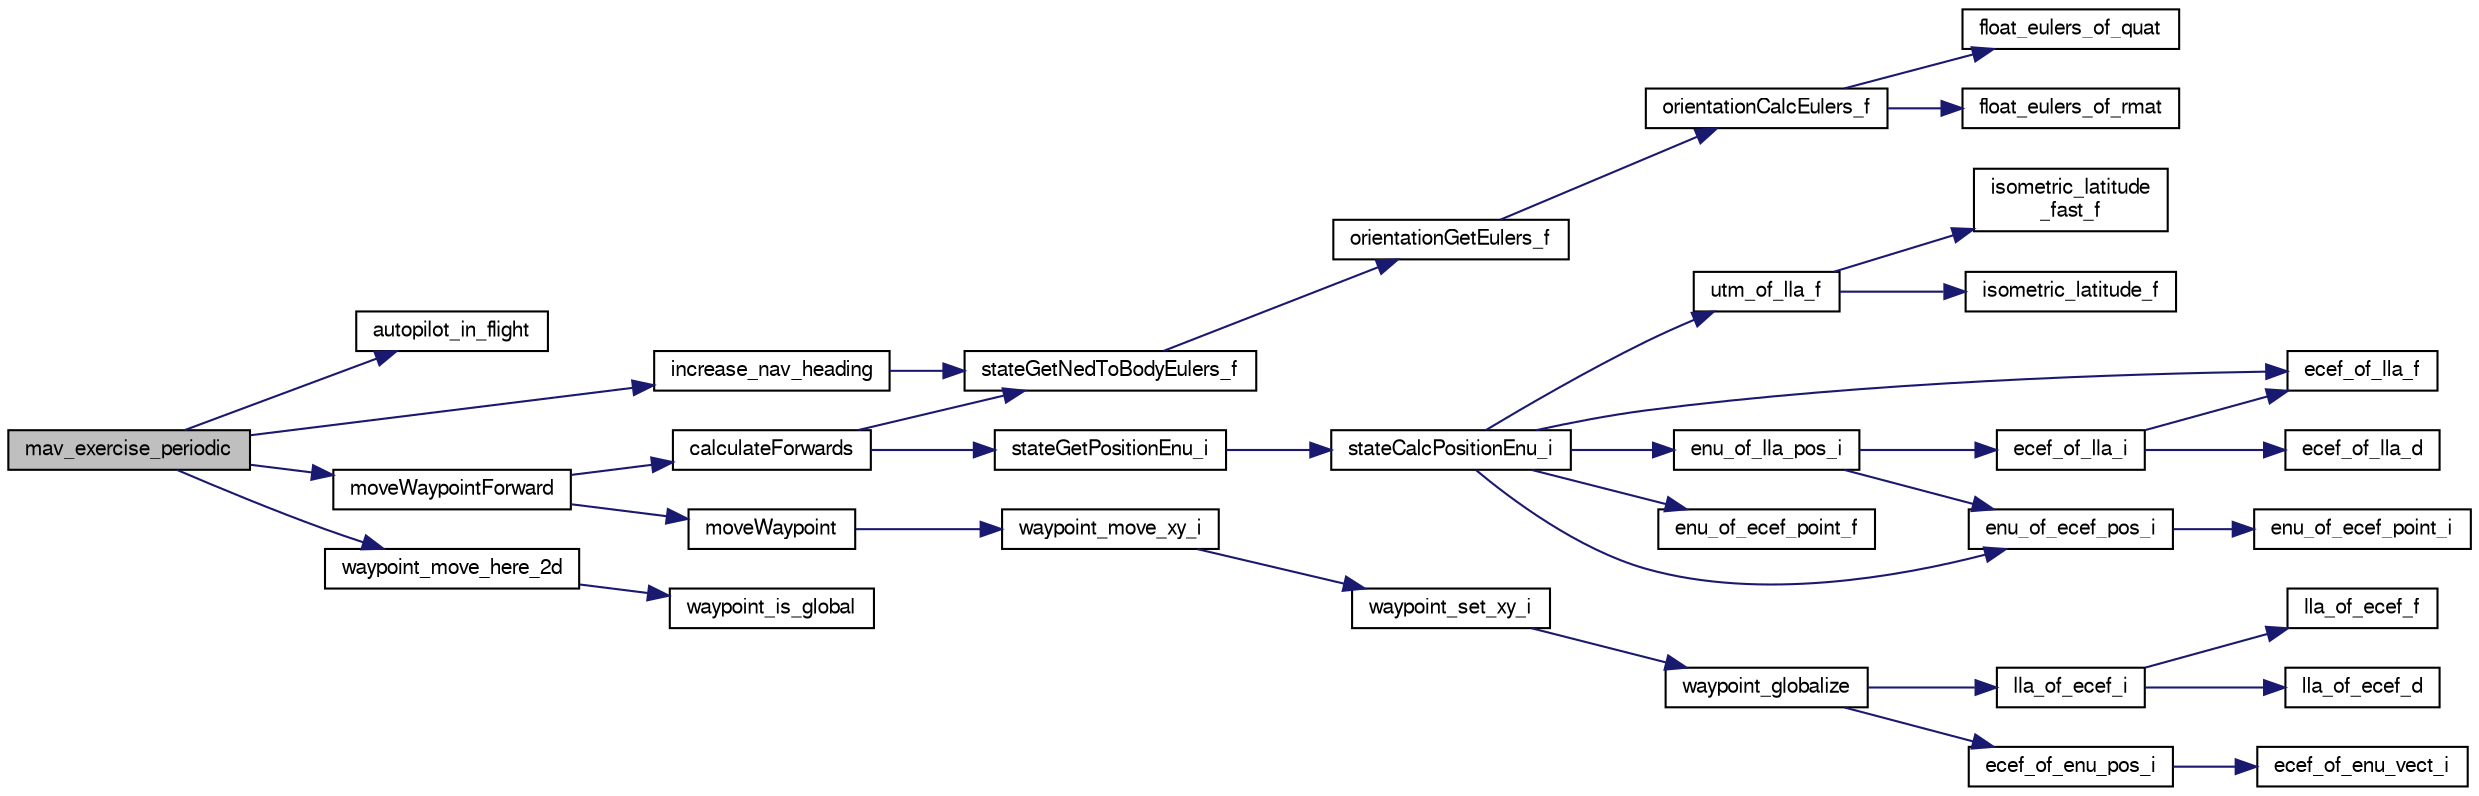 digraph "mav_exercise_periodic"
{
  edge [fontname="FreeSans",fontsize="10",labelfontname="FreeSans",labelfontsize="10"];
  node [fontname="FreeSans",fontsize="10",shape=record];
  rankdir="LR";
  Node1 [label="mav_exercise_periodic",height=0.2,width=0.4,color="black", fillcolor="grey75", style="filled", fontcolor="black"];
  Node1 -> Node2 [color="midnightblue",fontsize="10",style="solid",fontname="FreeSans"];
  Node2 [label="autopilot_in_flight",height=0.2,width=0.4,color="black", fillcolor="white", style="filled",URL="$autopilot_8c.html#aa0968d46fbee148348a7e062afac69a6",tooltip="get in_flight flag "];
  Node1 -> Node3 [color="midnightblue",fontsize="10",style="solid",fontname="FreeSans"];
  Node3 [label="increase_nav_heading",height=0.2,width=0.4,color="black", fillcolor="white", style="filled",URL="$mav__exercise_8c.html#a08a1d68e3ca11c59b626bcb35ccf332e"];
  Node3 -> Node4 [color="midnightblue",fontsize="10",style="solid",fontname="FreeSans"];
  Node4 [label="stateGetNedToBodyEulers_f",height=0.2,width=0.4,color="black", fillcolor="white", style="filled",URL="$group__state__attitude.html#ga9a5e6bac6e7d78e1b33430e73344615b",tooltip="Get vehicle body attitude euler angles (float). "];
  Node4 -> Node5 [color="midnightblue",fontsize="10",style="solid",fontname="FreeSans"];
  Node5 [label="orientationGetEulers_f",height=0.2,width=0.4,color="black", fillcolor="white", style="filled",URL="$group__math__orientation__representation.html#gaaae3838d0b45682d48257d5dbfff3030",tooltip="Get vehicle body attitude euler angles (float). "];
  Node5 -> Node6 [color="midnightblue",fontsize="10",style="solid",fontname="FreeSans"];
  Node6 [label="orientationCalcEulers_f",height=0.2,width=0.4,color="black", fillcolor="white", style="filled",URL="$group__math__orientation__representation.html#ga8b8bf1c74adb971f399f0dd4f84d9388"];
  Node6 -> Node7 [color="midnightblue",fontsize="10",style="solid",fontname="FreeSans"];
  Node7 [label="float_eulers_of_rmat",height=0.2,width=0.4,color="black", fillcolor="white", style="filled",URL="$group__math__algebra__float.html#gac568e7074d2732d1237f80898c1dfb76"];
  Node6 -> Node8 [color="midnightblue",fontsize="10",style="solid",fontname="FreeSans"];
  Node8 [label="float_eulers_of_quat",height=0.2,width=0.4,color="black", fillcolor="white", style="filled",URL="$group__math__algebra__float.html#gacd48accfe6eaac320b0d651d894e1db8",tooltip="euler rotation &#39;ZYX&#39; "];
  Node1 -> Node9 [color="midnightblue",fontsize="10",style="solid",fontname="FreeSans"];
  Node9 [label="moveWaypointForward",height=0.2,width=0.4,color="black", fillcolor="white", style="filled",URL="$mav__exercise_8c.html#a72ecd5c8947f92bac5d0c6967dbec35b"];
  Node9 -> Node10 [color="midnightblue",fontsize="10",style="solid",fontname="FreeSans"];
  Node10 [label="calculateForwards",height=0.2,width=0.4,color="black", fillcolor="white", style="filled",URL="$mav__exercise_8c.html#a4e5570532574857283bde2f3437c5375"];
  Node10 -> Node4 [color="midnightblue",fontsize="10",style="solid",fontname="FreeSans"];
  Node10 -> Node11 [color="midnightblue",fontsize="10",style="solid",fontname="FreeSans"];
  Node11 [label="stateGetPositionEnu_i",height=0.2,width=0.4,color="black", fillcolor="white", style="filled",URL="$group__state__position.html#gaf326b26862d91ded4ee4e856a511df47",tooltip="Get position in local ENU coordinates (int). "];
  Node11 -> Node12 [color="midnightblue",fontsize="10",style="solid",fontname="FreeSans"];
  Node12 [label="stateCalcPositionEnu_i",height=0.2,width=0.4,color="black", fillcolor="white", style="filled",URL="$group__state__position.html#gaf61c3a86bc000852a2d27d5727ceaa91"];
  Node12 -> Node13 [color="midnightblue",fontsize="10",style="solid",fontname="FreeSans"];
  Node13 [label="enu_of_ecef_pos_i",height=0.2,width=0.4,color="black", fillcolor="white", style="filled",URL="$group__math__geodetic__int.html#ga710a45725431766f0a003ba93cb58a11",tooltip="Convert a ECEF position to local ENU. "];
  Node13 -> Node14 [color="midnightblue",fontsize="10",style="solid",fontname="FreeSans"];
  Node14 [label="enu_of_ecef_point_i",height=0.2,width=0.4,color="black", fillcolor="white", style="filled",URL="$group__math__geodetic__int.html#ga85bcbfc73a43b120465422ec55647573",tooltip="Convert a point from ECEF to local ENU. "];
  Node12 -> Node15 [color="midnightblue",fontsize="10",style="solid",fontname="FreeSans"];
  Node15 [label="enu_of_ecef_point_f",height=0.2,width=0.4,color="black", fillcolor="white", style="filled",URL="$pprz__geodetic__float_8c.html#a2a82ebdce90a3e41d54f72c5e787fcd0"];
  Node12 -> Node16 [color="midnightblue",fontsize="10",style="solid",fontname="FreeSans"];
  Node16 [label="ecef_of_lla_f",height=0.2,width=0.4,color="black", fillcolor="white", style="filled",URL="$pprz__geodetic__float_8c.html#a65bc5ba8b61d014ca659035759cc001c"];
  Node12 -> Node17 [color="midnightblue",fontsize="10",style="solid",fontname="FreeSans"];
  Node17 [label="enu_of_lla_pos_i",height=0.2,width=0.4,color="black", fillcolor="white", style="filled",URL="$group__math__geodetic__int.html#gae42bb4930966f1c362524f95bb5d7d6e",tooltip="Convert a point from LLA to local ENU. "];
  Node17 -> Node18 [color="midnightblue",fontsize="10",style="solid",fontname="FreeSans"];
  Node18 [label="ecef_of_lla_i",height=0.2,width=0.4,color="black", fillcolor="white", style="filled",URL="$group__math__geodetic__int.html#ga386f7bf340618bf1454ca2a3b5086100",tooltip="Convert a LLA to ECEF. "];
  Node18 -> Node16 [color="midnightblue",fontsize="10",style="solid",fontname="FreeSans"];
  Node18 -> Node19 [color="midnightblue",fontsize="10",style="solid",fontname="FreeSans"];
  Node19 [label="ecef_of_lla_d",height=0.2,width=0.4,color="black", fillcolor="white", style="filled",URL="$group__math__geodetic__double.html#gae6608c48696daebf3382f08e655028d9"];
  Node17 -> Node13 [color="midnightblue",fontsize="10",style="solid",fontname="FreeSans"];
  Node12 -> Node20 [color="midnightblue",fontsize="10",style="solid",fontname="FreeSans"];
  Node20 [label="utm_of_lla_f",height=0.2,width=0.4,color="black", fillcolor="white", style="filled",URL="$pprz__geodetic__float_8c.html#af99d4775df518f30b741b49c26eceedd"];
  Node20 -> Node21 [color="midnightblue",fontsize="10",style="solid",fontname="FreeSans"];
  Node21 [label="isometric_latitude_f",height=0.2,width=0.4,color="black", fillcolor="white", style="filled",URL="$pprz__geodetic__float_8c.html#a25c5bd31de0ea0d0caf14a0d217ad3ea"];
  Node20 -> Node22 [color="midnightblue",fontsize="10",style="solid",fontname="FreeSans"];
  Node22 [label="isometric_latitude\l_fast_f",height=0.2,width=0.4,color="black", fillcolor="white", style="filled",URL="$pprz__geodetic__float_8c.html#a21ea1b369f7d4abd984fb89c488dde24"];
  Node9 -> Node23 [color="midnightblue",fontsize="10",style="solid",fontname="FreeSans"];
  Node23 [label="moveWaypoint",height=0.2,width=0.4,color="black", fillcolor="white", style="filled",URL="$mav__exercise_8c.html#ab9e9ec09110cd9cd8a03cb04532db57a"];
  Node23 -> Node24 [color="midnightblue",fontsize="10",style="solid",fontname="FreeSans"];
  Node24 [label="waypoint_move_xy_i",height=0.2,width=0.4,color="black", fillcolor="white", style="filled",URL="$nav_2waypoints_8c.html#a41c11ce8ceec9d5d0e4062c7040afcb5"];
  Node24 -> Node25 [color="midnightblue",fontsize="10",style="solid",fontname="FreeSans"];
  Node25 [label="waypoint_set_xy_i",height=0.2,width=0.4,color="black", fillcolor="white", style="filled",URL="$nav_2waypoints_8c.html#a6458406c3ff4259882fa0b93991f3c1e",tooltip="Set only local XY coordinates of waypoint without update altitude. "];
  Node25 -> Node26 [color="midnightblue",fontsize="10",style="solid",fontname="FreeSans"];
  Node26 [label="waypoint_globalize",height=0.2,width=0.4,color="black", fillcolor="white", style="filled",URL="$nav_2waypoints_8c.html#a10acece8582506367e9e9df3694bf31b",tooltip="update global LLA coordinates from its ENU coordinates "];
  Node26 -> Node27 [color="midnightblue",fontsize="10",style="solid",fontname="FreeSans"];
  Node27 [label="ecef_of_enu_pos_i",height=0.2,width=0.4,color="black", fillcolor="white", style="filled",URL="$group__math__geodetic__int.html#gaaeff7441301129ca712e828b9b4f474e",tooltip="Convert a local ENU position to ECEF. "];
  Node27 -> Node28 [color="midnightblue",fontsize="10",style="solid",fontname="FreeSans"];
  Node28 [label="ecef_of_enu_vect_i",height=0.2,width=0.4,color="black", fillcolor="white", style="filled",URL="$group__math__geodetic__int.html#gaabe6e63048c95afdffdd4a581dc5f2b8",tooltip="Rotate a vector from ENU to ECEF. "];
  Node26 -> Node29 [color="midnightblue",fontsize="10",style="solid",fontname="FreeSans"];
  Node29 [label="lla_of_ecef_i",height=0.2,width=0.4,color="black", fillcolor="white", style="filled",URL="$group__math__geodetic__int.html#gaea47a32071c2427f895fcb1df32c4e23",tooltip="Convert a ECEF to LLA. "];
  Node29 -> Node30 [color="midnightblue",fontsize="10",style="solid",fontname="FreeSans"];
  Node30 [label="lla_of_ecef_f",height=0.2,width=0.4,color="black", fillcolor="white", style="filled",URL="$pprz__geodetic__float_8c.html#adecd186d51b41b09f0cad928c0d2f68e"];
  Node29 -> Node31 [color="midnightblue",fontsize="10",style="solid",fontname="FreeSans"];
  Node31 [label="lla_of_ecef_d",height=0.2,width=0.4,color="black", fillcolor="white", style="filled",URL="$group__math__geodetic__double.html#ga9d3464ccabcd97db9fb4e1c7d25dfe16"];
  Node1 -> Node32 [color="midnightblue",fontsize="10",style="solid",fontname="FreeSans"];
  Node32 [label="waypoint_move_here_2d",height=0.2,width=0.4,color="black", fillcolor="white", style="filled",URL="$nav_2waypoints_8c.html#aee9952d480ee0cfd47a28d4a9aeb9b61"];
  Node32 -> Node33 [color="midnightblue",fontsize="10",style="solid",fontname="FreeSans"];
  Node33 [label="waypoint_is_global",height=0.2,width=0.4,color="black", fillcolor="white", style="filled",URL="$nav_2waypoints_8c.html#a4f584367219ec09db0e1df24c85e7a1b"];
}

